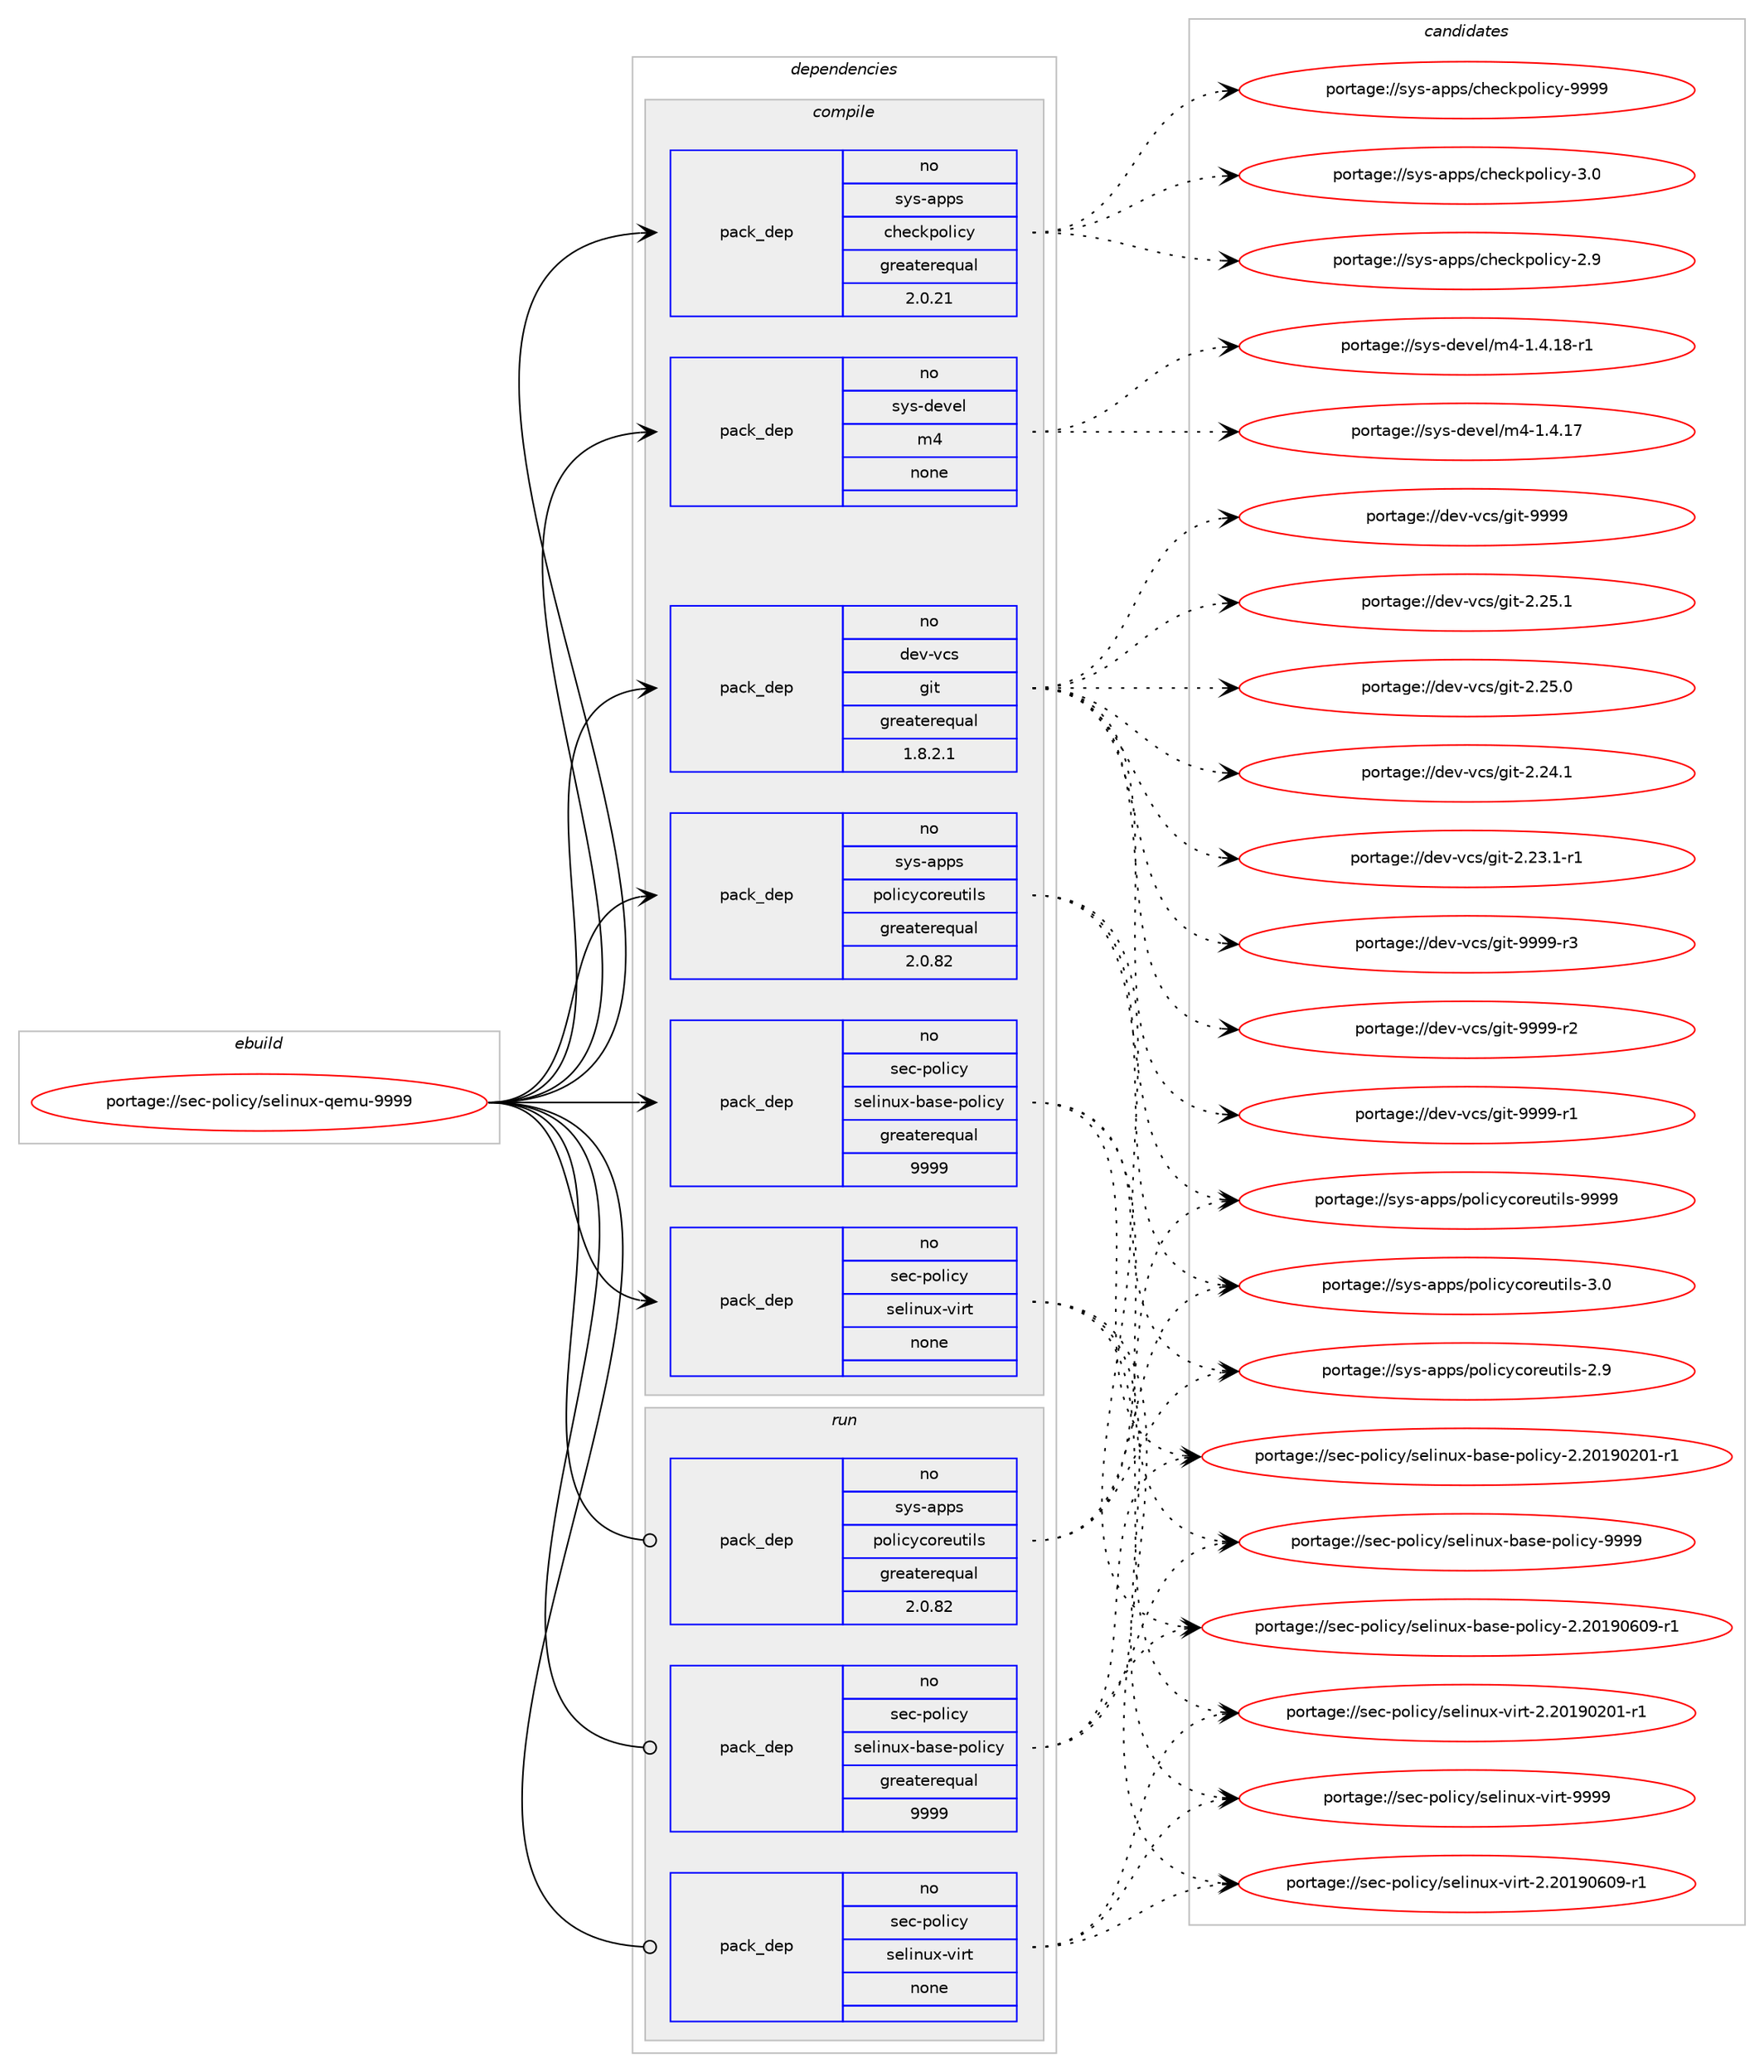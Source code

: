 digraph prolog {

# *************
# Graph options
# *************

newrank=true;
concentrate=true;
compound=true;
graph [rankdir=LR,fontname=Helvetica,fontsize=10,ranksep=1.5];#, ranksep=2.5, nodesep=0.2];
edge  [arrowhead=vee];
node  [fontname=Helvetica,fontsize=10];

# **********
# The ebuild
# **********

subgraph cluster_leftcol {
color=gray;
rank=same;
label=<<i>ebuild</i>>;
id [label="portage://sec-policy/selinux-qemu-9999", color=red, width=4, href="../sec-policy/selinux-qemu-9999.svg"];
}

# ****************
# The dependencies
# ****************

subgraph cluster_midcol {
color=gray;
label=<<i>dependencies</i>>;
subgraph cluster_compile {
fillcolor="#eeeeee";
style=filled;
label=<<i>compile</i>>;
subgraph pack12069 {
dependency14990 [label=<<TABLE BORDER="0" CELLBORDER="1" CELLSPACING="0" CELLPADDING="4" WIDTH="220"><TR><TD ROWSPAN="6" CELLPADDING="30">pack_dep</TD></TR><TR><TD WIDTH="110">no</TD></TR><TR><TD>dev-vcs</TD></TR><TR><TD>git</TD></TR><TR><TD>greaterequal</TD></TR><TR><TD>1.8.2.1</TD></TR></TABLE>>, shape=none, color=blue];
}
id:e -> dependency14990:w [weight=20,style="solid",arrowhead="vee"];
subgraph pack12070 {
dependency14991 [label=<<TABLE BORDER="0" CELLBORDER="1" CELLSPACING="0" CELLPADDING="4" WIDTH="220"><TR><TD ROWSPAN="6" CELLPADDING="30">pack_dep</TD></TR><TR><TD WIDTH="110">no</TD></TR><TR><TD>sec-policy</TD></TR><TR><TD>selinux-base-policy</TD></TR><TR><TD>greaterequal</TD></TR><TR><TD>9999</TD></TR></TABLE>>, shape=none, color=blue];
}
id:e -> dependency14991:w [weight=20,style="solid",arrowhead="vee"];
subgraph pack12071 {
dependency14992 [label=<<TABLE BORDER="0" CELLBORDER="1" CELLSPACING="0" CELLPADDING="4" WIDTH="220"><TR><TD ROWSPAN="6" CELLPADDING="30">pack_dep</TD></TR><TR><TD WIDTH="110">no</TD></TR><TR><TD>sec-policy</TD></TR><TR><TD>selinux-virt</TD></TR><TR><TD>none</TD></TR><TR><TD></TD></TR></TABLE>>, shape=none, color=blue];
}
id:e -> dependency14992:w [weight=20,style="solid",arrowhead="vee"];
subgraph pack12072 {
dependency14993 [label=<<TABLE BORDER="0" CELLBORDER="1" CELLSPACING="0" CELLPADDING="4" WIDTH="220"><TR><TD ROWSPAN="6" CELLPADDING="30">pack_dep</TD></TR><TR><TD WIDTH="110">no</TD></TR><TR><TD>sys-apps</TD></TR><TR><TD>checkpolicy</TD></TR><TR><TD>greaterequal</TD></TR><TR><TD>2.0.21</TD></TR></TABLE>>, shape=none, color=blue];
}
id:e -> dependency14993:w [weight=20,style="solid",arrowhead="vee"];
subgraph pack12073 {
dependency14994 [label=<<TABLE BORDER="0" CELLBORDER="1" CELLSPACING="0" CELLPADDING="4" WIDTH="220"><TR><TD ROWSPAN="6" CELLPADDING="30">pack_dep</TD></TR><TR><TD WIDTH="110">no</TD></TR><TR><TD>sys-apps</TD></TR><TR><TD>policycoreutils</TD></TR><TR><TD>greaterequal</TD></TR><TR><TD>2.0.82</TD></TR></TABLE>>, shape=none, color=blue];
}
id:e -> dependency14994:w [weight=20,style="solid",arrowhead="vee"];
subgraph pack12074 {
dependency14995 [label=<<TABLE BORDER="0" CELLBORDER="1" CELLSPACING="0" CELLPADDING="4" WIDTH="220"><TR><TD ROWSPAN="6" CELLPADDING="30">pack_dep</TD></TR><TR><TD WIDTH="110">no</TD></TR><TR><TD>sys-devel</TD></TR><TR><TD>m4</TD></TR><TR><TD>none</TD></TR><TR><TD></TD></TR></TABLE>>, shape=none, color=blue];
}
id:e -> dependency14995:w [weight=20,style="solid",arrowhead="vee"];
}
subgraph cluster_compileandrun {
fillcolor="#eeeeee";
style=filled;
label=<<i>compile and run</i>>;
}
subgraph cluster_run {
fillcolor="#eeeeee";
style=filled;
label=<<i>run</i>>;
subgraph pack12075 {
dependency14996 [label=<<TABLE BORDER="0" CELLBORDER="1" CELLSPACING="0" CELLPADDING="4" WIDTH="220"><TR><TD ROWSPAN="6" CELLPADDING="30">pack_dep</TD></TR><TR><TD WIDTH="110">no</TD></TR><TR><TD>sec-policy</TD></TR><TR><TD>selinux-base-policy</TD></TR><TR><TD>greaterequal</TD></TR><TR><TD>9999</TD></TR></TABLE>>, shape=none, color=blue];
}
id:e -> dependency14996:w [weight=20,style="solid",arrowhead="odot"];
subgraph pack12076 {
dependency14997 [label=<<TABLE BORDER="0" CELLBORDER="1" CELLSPACING="0" CELLPADDING="4" WIDTH="220"><TR><TD ROWSPAN="6" CELLPADDING="30">pack_dep</TD></TR><TR><TD WIDTH="110">no</TD></TR><TR><TD>sec-policy</TD></TR><TR><TD>selinux-virt</TD></TR><TR><TD>none</TD></TR><TR><TD></TD></TR></TABLE>>, shape=none, color=blue];
}
id:e -> dependency14997:w [weight=20,style="solid",arrowhead="odot"];
subgraph pack12077 {
dependency14998 [label=<<TABLE BORDER="0" CELLBORDER="1" CELLSPACING="0" CELLPADDING="4" WIDTH="220"><TR><TD ROWSPAN="6" CELLPADDING="30">pack_dep</TD></TR><TR><TD WIDTH="110">no</TD></TR><TR><TD>sys-apps</TD></TR><TR><TD>policycoreutils</TD></TR><TR><TD>greaterequal</TD></TR><TR><TD>2.0.82</TD></TR></TABLE>>, shape=none, color=blue];
}
id:e -> dependency14998:w [weight=20,style="solid",arrowhead="odot"];
}
}

# **************
# The candidates
# **************

subgraph cluster_choices {
rank=same;
color=gray;
label=<<i>candidates</i>>;

subgraph choice12069 {
color=black;
nodesep=1;
choice10010111845118991154710310511645575757574511451 [label="portage://dev-vcs/git-9999-r3", color=red, width=4,href="../dev-vcs/git-9999-r3.svg"];
choice10010111845118991154710310511645575757574511450 [label="portage://dev-vcs/git-9999-r2", color=red, width=4,href="../dev-vcs/git-9999-r2.svg"];
choice10010111845118991154710310511645575757574511449 [label="portage://dev-vcs/git-9999-r1", color=red, width=4,href="../dev-vcs/git-9999-r1.svg"];
choice1001011184511899115471031051164557575757 [label="portage://dev-vcs/git-9999", color=red, width=4,href="../dev-vcs/git-9999.svg"];
choice10010111845118991154710310511645504650534649 [label="portage://dev-vcs/git-2.25.1", color=red, width=4,href="../dev-vcs/git-2.25.1.svg"];
choice10010111845118991154710310511645504650534648 [label="portage://dev-vcs/git-2.25.0", color=red, width=4,href="../dev-vcs/git-2.25.0.svg"];
choice10010111845118991154710310511645504650524649 [label="portage://dev-vcs/git-2.24.1", color=red, width=4,href="../dev-vcs/git-2.24.1.svg"];
choice100101118451189911547103105116455046505146494511449 [label="portage://dev-vcs/git-2.23.1-r1", color=red, width=4,href="../dev-vcs/git-2.23.1-r1.svg"];
dependency14990:e -> choice10010111845118991154710310511645575757574511451:w [style=dotted,weight="100"];
dependency14990:e -> choice10010111845118991154710310511645575757574511450:w [style=dotted,weight="100"];
dependency14990:e -> choice10010111845118991154710310511645575757574511449:w [style=dotted,weight="100"];
dependency14990:e -> choice1001011184511899115471031051164557575757:w [style=dotted,weight="100"];
dependency14990:e -> choice10010111845118991154710310511645504650534649:w [style=dotted,weight="100"];
dependency14990:e -> choice10010111845118991154710310511645504650534648:w [style=dotted,weight="100"];
dependency14990:e -> choice10010111845118991154710310511645504650524649:w [style=dotted,weight="100"];
dependency14990:e -> choice100101118451189911547103105116455046505146494511449:w [style=dotted,weight="100"];
}
subgraph choice12070 {
color=black;
nodesep=1;
choice1151019945112111108105991214711510110810511011712045989711510145112111108105991214557575757 [label="portage://sec-policy/selinux-base-policy-9999", color=red, width=4,href="../sec-policy/selinux-base-policy-9999.svg"];
choice11510199451121111081059912147115101108105110117120459897115101451121111081059912145504650484957485448574511449 [label="portage://sec-policy/selinux-base-policy-2.20190609-r1", color=red, width=4,href="../sec-policy/selinux-base-policy-2.20190609-r1.svg"];
choice11510199451121111081059912147115101108105110117120459897115101451121111081059912145504650484957485048494511449 [label="portage://sec-policy/selinux-base-policy-2.20190201-r1", color=red, width=4,href="../sec-policy/selinux-base-policy-2.20190201-r1.svg"];
dependency14991:e -> choice1151019945112111108105991214711510110810511011712045989711510145112111108105991214557575757:w [style=dotted,weight="100"];
dependency14991:e -> choice11510199451121111081059912147115101108105110117120459897115101451121111081059912145504650484957485448574511449:w [style=dotted,weight="100"];
dependency14991:e -> choice11510199451121111081059912147115101108105110117120459897115101451121111081059912145504650484957485048494511449:w [style=dotted,weight="100"];
}
subgraph choice12071 {
color=black;
nodesep=1;
choice11510199451121111081059912147115101108105110117120451181051141164557575757 [label="portage://sec-policy/selinux-virt-9999", color=red, width=4,href="../sec-policy/selinux-virt-9999.svg"];
choice115101994511211110810599121471151011081051101171204511810511411645504650484957485448574511449 [label="portage://sec-policy/selinux-virt-2.20190609-r1", color=red, width=4,href="../sec-policy/selinux-virt-2.20190609-r1.svg"];
choice115101994511211110810599121471151011081051101171204511810511411645504650484957485048494511449 [label="portage://sec-policy/selinux-virt-2.20190201-r1", color=red, width=4,href="../sec-policy/selinux-virt-2.20190201-r1.svg"];
dependency14992:e -> choice11510199451121111081059912147115101108105110117120451181051141164557575757:w [style=dotted,weight="100"];
dependency14992:e -> choice115101994511211110810599121471151011081051101171204511810511411645504650484957485448574511449:w [style=dotted,weight="100"];
dependency14992:e -> choice115101994511211110810599121471151011081051101171204511810511411645504650484957485048494511449:w [style=dotted,weight="100"];
}
subgraph choice12072 {
color=black;
nodesep=1;
choice1151211154597112112115479910410199107112111108105991214557575757 [label="portage://sys-apps/checkpolicy-9999", color=red, width=4,href="../sys-apps/checkpolicy-9999.svg"];
choice11512111545971121121154799104101991071121111081059912145514648 [label="portage://sys-apps/checkpolicy-3.0", color=red, width=4,href="../sys-apps/checkpolicy-3.0.svg"];
choice11512111545971121121154799104101991071121111081059912145504657 [label="portage://sys-apps/checkpolicy-2.9", color=red, width=4,href="../sys-apps/checkpolicy-2.9.svg"];
dependency14993:e -> choice1151211154597112112115479910410199107112111108105991214557575757:w [style=dotted,weight="100"];
dependency14993:e -> choice11512111545971121121154799104101991071121111081059912145514648:w [style=dotted,weight="100"];
dependency14993:e -> choice11512111545971121121154799104101991071121111081059912145504657:w [style=dotted,weight="100"];
}
subgraph choice12073 {
color=black;
nodesep=1;
choice11512111545971121121154711211110810599121991111141011171161051081154557575757 [label="portage://sys-apps/policycoreutils-9999", color=red, width=4,href="../sys-apps/policycoreutils-9999.svg"];
choice115121115459711211211547112111108105991219911111410111711610510811545514648 [label="portage://sys-apps/policycoreutils-3.0", color=red, width=4,href="../sys-apps/policycoreutils-3.0.svg"];
choice115121115459711211211547112111108105991219911111410111711610510811545504657 [label="portage://sys-apps/policycoreutils-2.9", color=red, width=4,href="../sys-apps/policycoreutils-2.9.svg"];
dependency14994:e -> choice11512111545971121121154711211110810599121991111141011171161051081154557575757:w [style=dotted,weight="100"];
dependency14994:e -> choice115121115459711211211547112111108105991219911111410111711610510811545514648:w [style=dotted,weight="100"];
dependency14994:e -> choice115121115459711211211547112111108105991219911111410111711610510811545504657:w [style=dotted,weight="100"];
}
subgraph choice12074 {
color=black;
nodesep=1;
choice115121115451001011181011084710952454946524649564511449 [label="portage://sys-devel/m4-1.4.18-r1", color=red, width=4,href="../sys-devel/m4-1.4.18-r1.svg"];
choice11512111545100101118101108471095245494652464955 [label="portage://sys-devel/m4-1.4.17", color=red, width=4,href="../sys-devel/m4-1.4.17.svg"];
dependency14995:e -> choice115121115451001011181011084710952454946524649564511449:w [style=dotted,weight="100"];
dependency14995:e -> choice11512111545100101118101108471095245494652464955:w [style=dotted,weight="100"];
}
subgraph choice12075 {
color=black;
nodesep=1;
choice1151019945112111108105991214711510110810511011712045989711510145112111108105991214557575757 [label="portage://sec-policy/selinux-base-policy-9999", color=red, width=4,href="../sec-policy/selinux-base-policy-9999.svg"];
choice11510199451121111081059912147115101108105110117120459897115101451121111081059912145504650484957485448574511449 [label="portage://sec-policy/selinux-base-policy-2.20190609-r1", color=red, width=4,href="../sec-policy/selinux-base-policy-2.20190609-r1.svg"];
choice11510199451121111081059912147115101108105110117120459897115101451121111081059912145504650484957485048494511449 [label="portage://sec-policy/selinux-base-policy-2.20190201-r1", color=red, width=4,href="../sec-policy/selinux-base-policy-2.20190201-r1.svg"];
dependency14996:e -> choice1151019945112111108105991214711510110810511011712045989711510145112111108105991214557575757:w [style=dotted,weight="100"];
dependency14996:e -> choice11510199451121111081059912147115101108105110117120459897115101451121111081059912145504650484957485448574511449:w [style=dotted,weight="100"];
dependency14996:e -> choice11510199451121111081059912147115101108105110117120459897115101451121111081059912145504650484957485048494511449:w [style=dotted,weight="100"];
}
subgraph choice12076 {
color=black;
nodesep=1;
choice11510199451121111081059912147115101108105110117120451181051141164557575757 [label="portage://sec-policy/selinux-virt-9999", color=red, width=4,href="../sec-policy/selinux-virt-9999.svg"];
choice115101994511211110810599121471151011081051101171204511810511411645504650484957485448574511449 [label="portage://sec-policy/selinux-virt-2.20190609-r1", color=red, width=4,href="../sec-policy/selinux-virt-2.20190609-r1.svg"];
choice115101994511211110810599121471151011081051101171204511810511411645504650484957485048494511449 [label="portage://sec-policy/selinux-virt-2.20190201-r1", color=red, width=4,href="../sec-policy/selinux-virt-2.20190201-r1.svg"];
dependency14997:e -> choice11510199451121111081059912147115101108105110117120451181051141164557575757:w [style=dotted,weight="100"];
dependency14997:e -> choice115101994511211110810599121471151011081051101171204511810511411645504650484957485448574511449:w [style=dotted,weight="100"];
dependency14997:e -> choice115101994511211110810599121471151011081051101171204511810511411645504650484957485048494511449:w [style=dotted,weight="100"];
}
subgraph choice12077 {
color=black;
nodesep=1;
choice11512111545971121121154711211110810599121991111141011171161051081154557575757 [label="portage://sys-apps/policycoreutils-9999", color=red, width=4,href="../sys-apps/policycoreutils-9999.svg"];
choice115121115459711211211547112111108105991219911111410111711610510811545514648 [label="portage://sys-apps/policycoreutils-3.0", color=red, width=4,href="../sys-apps/policycoreutils-3.0.svg"];
choice115121115459711211211547112111108105991219911111410111711610510811545504657 [label="portage://sys-apps/policycoreutils-2.9", color=red, width=4,href="../sys-apps/policycoreutils-2.9.svg"];
dependency14998:e -> choice11512111545971121121154711211110810599121991111141011171161051081154557575757:w [style=dotted,weight="100"];
dependency14998:e -> choice115121115459711211211547112111108105991219911111410111711610510811545514648:w [style=dotted,weight="100"];
dependency14998:e -> choice115121115459711211211547112111108105991219911111410111711610510811545504657:w [style=dotted,weight="100"];
}
}

}
